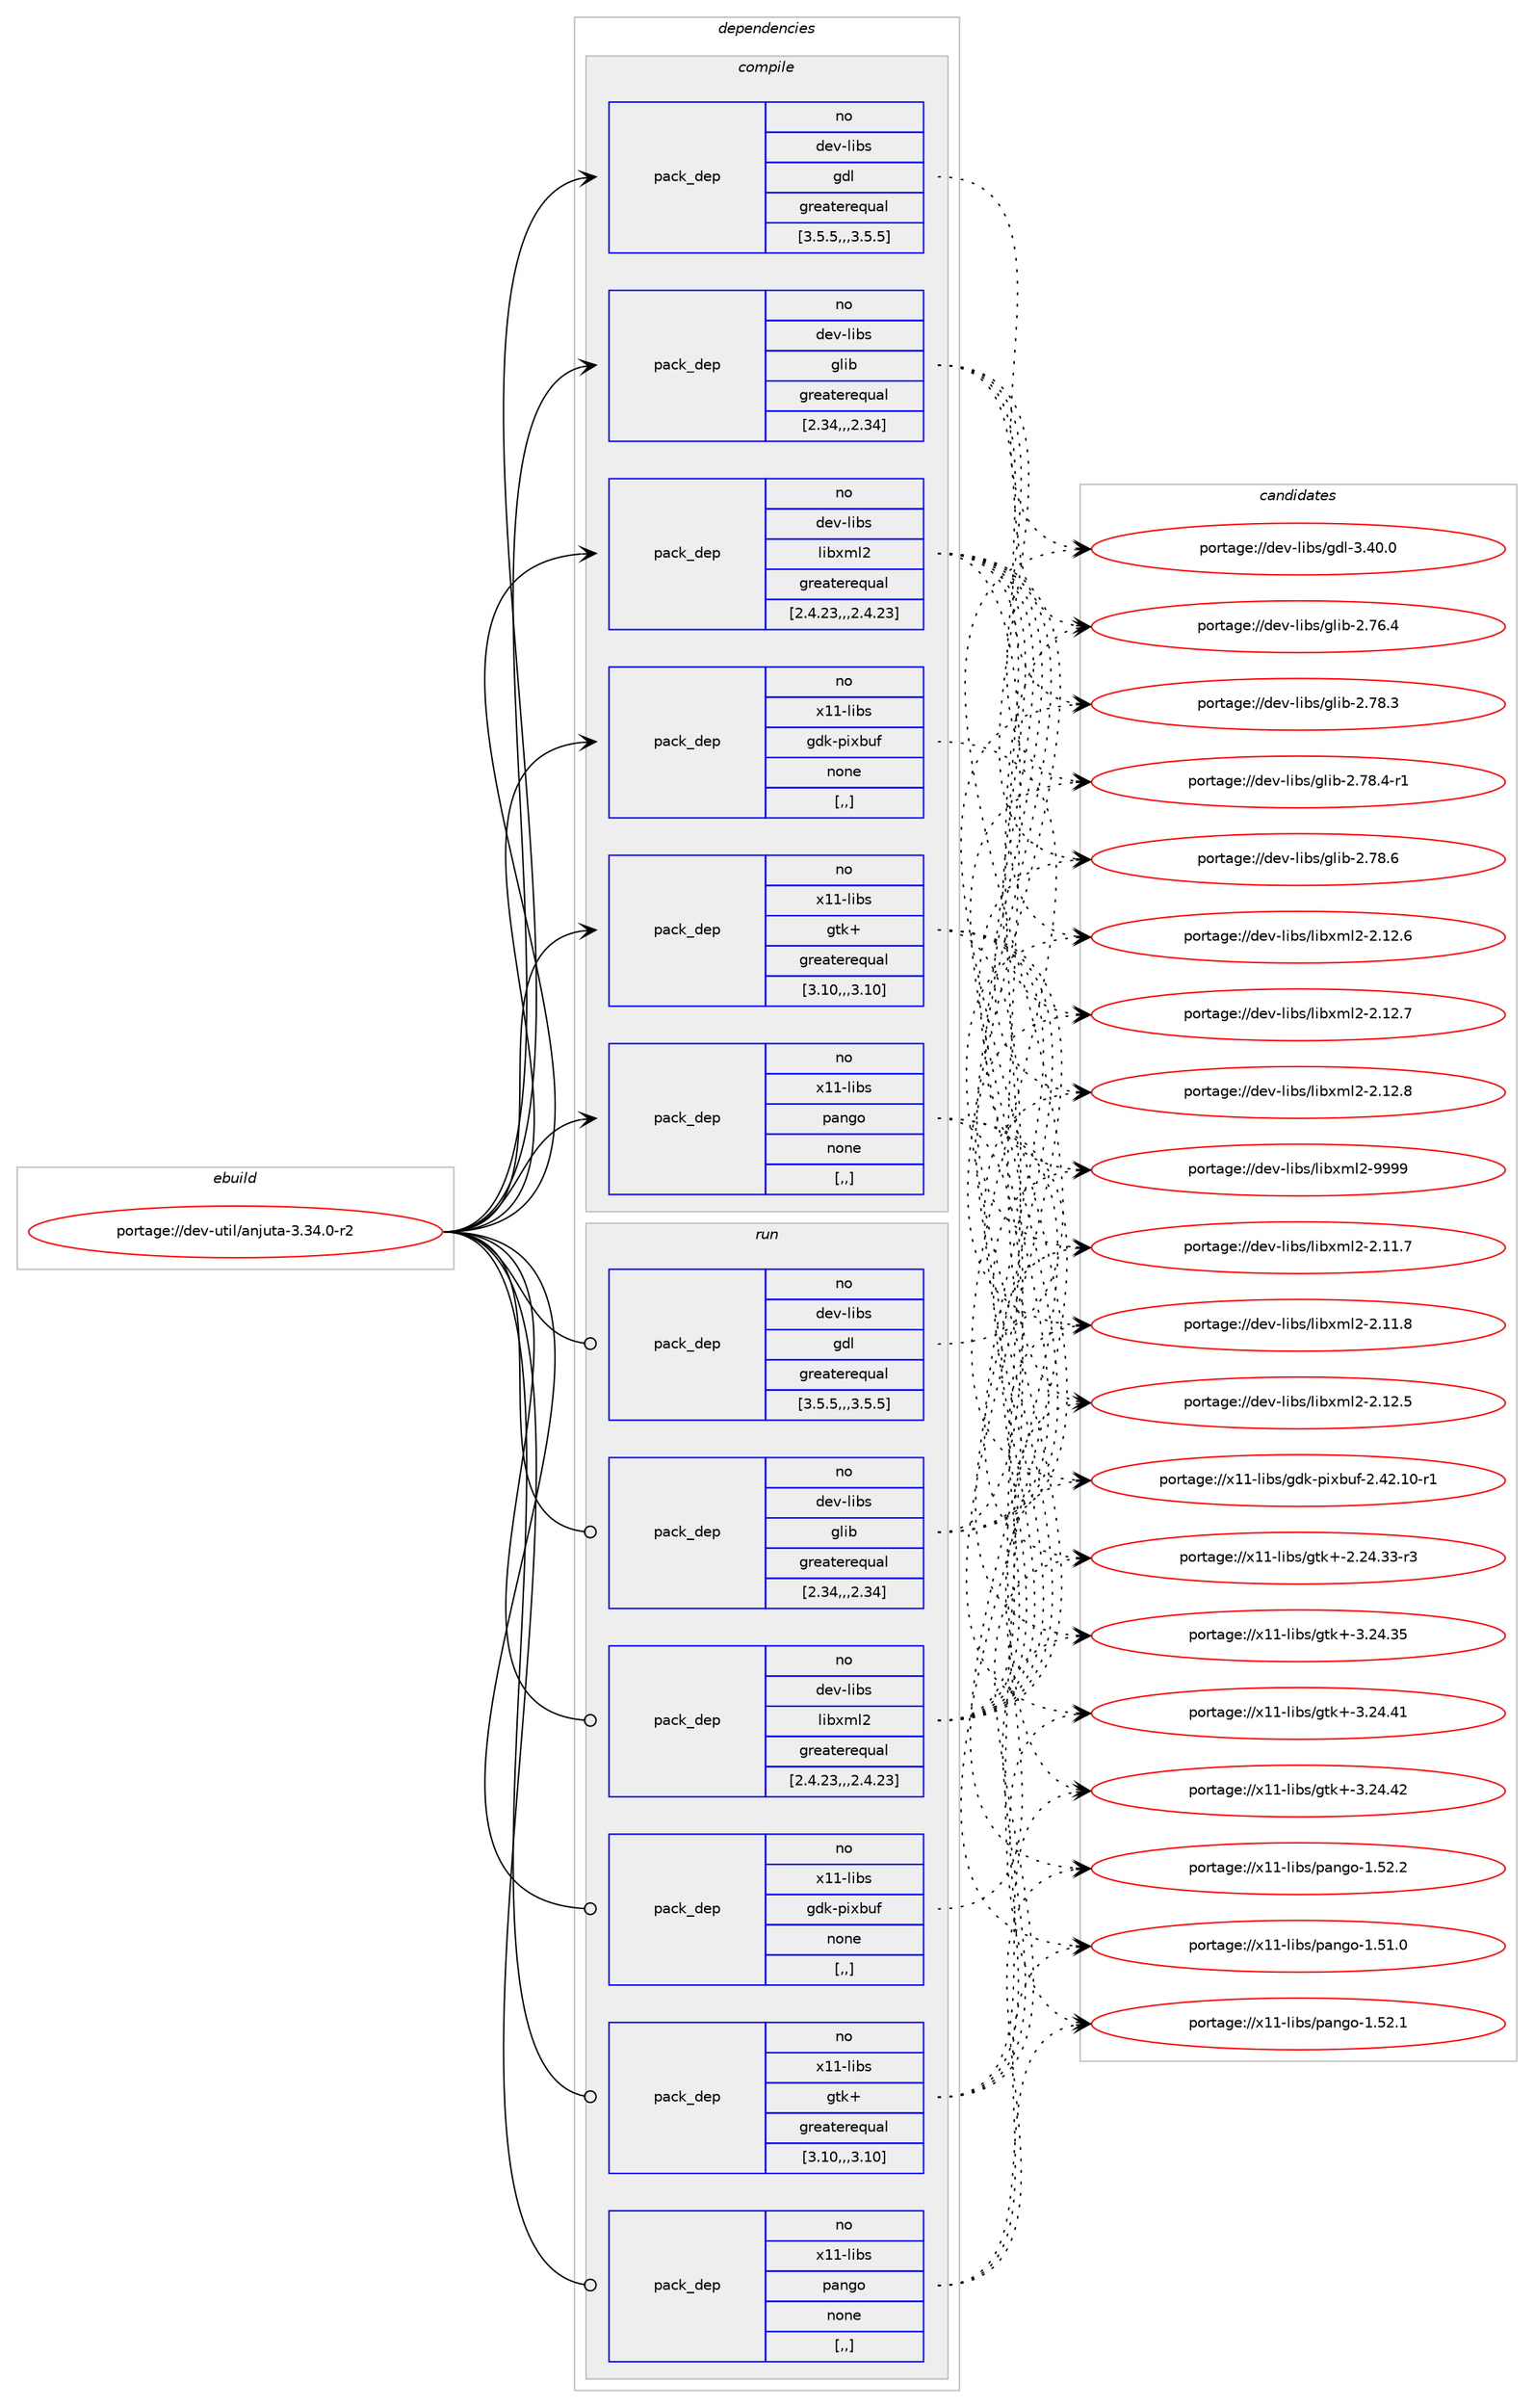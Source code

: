 digraph prolog {

# *************
# Graph options
# *************

newrank=true;
concentrate=true;
compound=true;
graph [rankdir=LR,fontname=Helvetica,fontsize=10,ranksep=1.5];#, ranksep=2.5, nodesep=0.2];
edge  [arrowhead=vee];
node  [fontname=Helvetica,fontsize=10];

# **********
# The ebuild
# **********

subgraph cluster_leftcol {
color=gray;
rank=same;
label=<<i>ebuild</i>>;
id [label="portage://dev-util/anjuta-3.34.0-r2", color=red, width=4, href="../dev-util/anjuta-3.34.0-r2.svg"];
}

# ****************
# The dependencies
# ****************

subgraph cluster_midcol {
color=gray;
label=<<i>dependencies</i>>;
subgraph cluster_compile {
fillcolor="#eeeeee";
style=filled;
label=<<i>compile</i>>;
subgraph pack147032 {
dependency206201 [label=<<TABLE BORDER="0" CELLBORDER="1" CELLSPACING="0" CELLPADDING="4" WIDTH="220"><TR><TD ROWSPAN="6" CELLPADDING="30">pack_dep</TD></TR><TR><TD WIDTH="110">no</TD></TR><TR><TD>dev-libs</TD></TR><TR><TD>gdl</TD></TR><TR><TD>greaterequal</TD></TR><TR><TD>[3.5.5,,,3.5.5]</TD></TR></TABLE>>, shape=none, color=blue];
}
id:e -> dependency206201:w [weight=20,style="solid",arrowhead="vee"];
subgraph pack147033 {
dependency206202 [label=<<TABLE BORDER="0" CELLBORDER="1" CELLSPACING="0" CELLPADDING="4" WIDTH="220"><TR><TD ROWSPAN="6" CELLPADDING="30">pack_dep</TD></TR><TR><TD WIDTH="110">no</TD></TR><TR><TD>dev-libs</TD></TR><TR><TD>glib</TD></TR><TR><TD>greaterequal</TD></TR><TR><TD>[2.34,,,2.34]</TD></TR></TABLE>>, shape=none, color=blue];
}
id:e -> dependency206202:w [weight=20,style="solid",arrowhead="vee"];
subgraph pack147034 {
dependency206203 [label=<<TABLE BORDER="0" CELLBORDER="1" CELLSPACING="0" CELLPADDING="4" WIDTH="220"><TR><TD ROWSPAN="6" CELLPADDING="30">pack_dep</TD></TR><TR><TD WIDTH="110">no</TD></TR><TR><TD>dev-libs</TD></TR><TR><TD>libxml2</TD></TR><TR><TD>greaterequal</TD></TR><TR><TD>[2.4.23,,,2.4.23]</TD></TR></TABLE>>, shape=none, color=blue];
}
id:e -> dependency206203:w [weight=20,style="solid",arrowhead="vee"];
subgraph pack147035 {
dependency206204 [label=<<TABLE BORDER="0" CELLBORDER="1" CELLSPACING="0" CELLPADDING="4" WIDTH="220"><TR><TD ROWSPAN="6" CELLPADDING="30">pack_dep</TD></TR><TR><TD WIDTH="110">no</TD></TR><TR><TD>x11-libs</TD></TR><TR><TD>gdk-pixbuf</TD></TR><TR><TD>none</TD></TR><TR><TD>[,,]</TD></TR></TABLE>>, shape=none, color=blue];
}
id:e -> dependency206204:w [weight=20,style="solid",arrowhead="vee"];
subgraph pack147036 {
dependency206205 [label=<<TABLE BORDER="0" CELLBORDER="1" CELLSPACING="0" CELLPADDING="4" WIDTH="220"><TR><TD ROWSPAN="6" CELLPADDING="30">pack_dep</TD></TR><TR><TD WIDTH="110">no</TD></TR><TR><TD>x11-libs</TD></TR><TR><TD>gtk+</TD></TR><TR><TD>greaterequal</TD></TR><TR><TD>[3.10,,,3.10]</TD></TR></TABLE>>, shape=none, color=blue];
}
id:e -> dependency206205:w [weight=20,style="solid",arrowhead="vee"];
subgraph pack147037 {
dependency206206 [label=<<TABLE BORDER="0" CELLBORDER="1" CELLSPACING="0" CELLPADDING="4" WIDTH="220"><TR><TD ROWSPAN="6" CELLPADDING="30">pack_dep</TD></TR><TR><TD WIDTH="110">no</TD></TR><TR><TD>x11-libs</TD></TR><TR><TD>pango</TD></TR><TR><TD>none</TD></TR><TR><TD>[,,]</TD></TR></TABLE>>, shape=none, color=blue];
}
id:e -> dependency206206:w [weight=20,style="solid",arrowhead="vee"];
}
subgraph cluster_compileandrun {
fillcolor="#eeeeee";
style=filled;
label=<<i>compile and run</i>>;
}
subgraph cluster_run {
fillcolor="#eeeeee";
style=filled;
label=<<i>run</i>>;
subgraph pack147038 {
dependency206207 [label=<<TABLE BORDER="0" CELLBORDER="1" CELLSPACING="0" CELLPADDING="4" WIDTH="220"><TR><TD ROWSPAN="6" CELLPADDING="30">pack_dep</TD></TR><TR><TD WIDTH="110">no</TD></TR><TR><TD>dev-libs</TD></TR><TR><TD>gdl</TD></TR><TR><TD>greaterequal</TD></TR><TR><TD>[3.5.5,,,3.5.5]</TD></TR></TABLE>>, shape=none, color=blue];
}
id:e -> dependency206207:w [weight=20,style="solid",arrowhead="odot"];
subgraph pack147039 {
dependency206208 [label=<<TABLE BORDER="0" CELLBORDER="1" CELLSPACING="0" CELLPADDING="4" WIDTH="220"><TR><TD ROWSPAN="6" CELLPADDING="30">pack_dep</TD></TR><TR><TD WIDTH="110">no</TD></TR><TR><TD>dev-libs</TD></TR><TR><TD>glib</TD></TR><TR><TD>greaterequal</TD></TR><TR><TD>[2.34,,,2.34]</TD></TR></TABLE>>, shape=none, color=blue];
}
id:e -> dependency206208:w [weight=20,style="solid",arrowhead="odot"];
subgraph pack147040 {
dependency206209 [label=<<TABLE BORDER="0" CELLBORDER="1" CELLSPACING="0" CELLPADDING="4" WIDTH="220"><TR><TD ROWSPAN="6" CELLPADDING="30">pack_dep</TD></TR><TR><TD WIDTH="110">no</TD></TR><TR><TD>dev-libs</TD></TR><TR><TD>libxml2</TD></TR><TR><TD>greaterequal</TD></TR><TR><TD>[2.4.23,,,2.4.23]</TD></TR></TABLE>>, shape=none, color=blue];
}
id:e -> dependency206209:w [weight=20,style="solid",arrowhead="odot"];
subgraph pack147041 {
dependency206210 [label=<<TABLE BORDER="0" CELLBORDER="1" CELLSPACING="0" CELLPADDING="4" WIDTH="220"><TR><TD ROWSPAN="6" CELLPADDING="30">pack_dep</TD></TR><TR><TD WIDTH="110">no</TD></TR><TR><TD>x11-libs</TD></TR><TR><TD>gdk-pixbuf</TD></TR><TR><TD>none</TD></TR><TR><TD>[,,]</TD></TR></TABLE>>, shape=none, color=blue];
}
id:e -> dependency206210:w [weight=20,style="solid",arrowhead="odot"];
subgraph pack147042 {
dependency206211 [label=<<TABLE BORDER="0" CELLBORDER="1" CELLSPACING="0" CELLPADDING="4" WIDTH="220"><TR><TD ROWSPAN="6" CELLPADDING="30">pack_dep</TD></TR><TR><TD WIDTH="110">no</TD></TR><TR><TD>x11-libs</TD></TR><TR><TD>gtk+</TD></TR><TR><TD>greaterequal</TD></TR><TR><TD>[3.10,,,3.10]</TD></TR></TABLE>>, shape=none, color=blue];
}
id:e -> dependency206211:w [weight=20,style="solid",arrowhead="odot"];
subgraph pack147043 {
dependency206212 [label=<<TABLE BORDER="0" CELLBORDER="1" CELLSPACING="0" CELLPADDING="4" WIDTH="220"><TR><TD ROWSPAN="6" CELLPADDING="30">pack_dep</TD></TR><TR><TD WIDTH="110">no</TD></TR><TR><TD>x11-libs</TD></TR><TR><TD>pango</TD></TR><TR><TD>none</TD></TR><TR><TD>[,,]</TD></TR></TABLE>>, shape=none, color=blue];
}
id:e -> dependency206212:w [weight=20,style="solid",arrowhead="odot"];
}
}

# **************
# The candidates
# **************

subgraph cluster_choices {
rank=same;
color=gray;
label=<<i>candidates</i>>;

subgraph choice147032 {
color=black;
nodesep=1;
choice10010111845108105981154710310010845514652484648 [label="portage://dev-libs/gdl-3.40.0", color=red, width=4,href="../dev-libs/gdl-3.40.0.svg"];
dependency206201:e -> choice10010111845108105981154710310010845514652484648:w [style=dotted,weight="100"];
}
subgraph choice147033 {
color=black;
nodesep=1;
choice1001011184510810598115471031081059845504655544652 [label="portage://dev-libs/glib-2.76.4", color=red, width=4,href="../dev-libs/glib-2.76.4.svg"];
choice1001011184510810598115471031081059845504655564651 [label="portage://dev-libs/glib-2.78.3", color=red, width=4,href="../dev-libs/glib-2.78.3.svg"];
choice10010111845108105981154710310810598455046555646524511449 [label="portage://dev-libs/glib-2.78.4-r1", color=red, width=4,href="../dev-libs/glib-2.78.4-r1.svg"];
choice1001011184510810598115471031081059845504655564654 [label="portage://dev-libs/glib-2.78.6", color=red, width=4,href="../dev-libs/glib-2.78.6.svg"];
dependency206202:e -> choice1001011184510810598115471031081059845504655544652:w [style=dotted,weight="100"];
dependency206202:e -> choice1001011184510810598115471031081059845504655564651:w [style=dotted,weight="100"];
dependency206202:e -> choice10010111845108105981154710310810598455046555646524511449:w [style=dotted,weight="100"];
dependency206202:e -> choice1001011184510810598115471031081059845504655564654:w [style=dotted,weight="100"];
}
subgraph choice147034 {
color=black;
nodesep=1;
choice100101118451081059811547108105981201091085045504649494655 [label="portage://dev-libs/libxml2-2.11.7", color=red, width=4,href="../dev-libs/libxml2-2.11.7.svg"];
choice100101118451081059811547108105981201091085045504649494656 [label="portage://dev-libs/libxml2-2.11.8", color=red, width=4,href="../dev-libs/libxml2-2.11.8.svg"];
choice100101118451081059811547108105981201091085045504649504653 [label="portage://dev-libs/libxml2-2.12.5", color=red, width=4,href="../dev-libs/libxml2-2.12.5.svg"];
choice100101118451081059811547108105981201091085045504649504654 [label="portage://dev-libs/libxml2-2.12.6", color=red, width=4,href="../dev-libs/libxml2-2.12.6.svg"];
choice100101118451081059811547108105981201091085045504649504655 [label="portage://dev-libs/libxml2-2.12.7", color=red, width=4,href="../dev-libs/libxml2-2.12.7.svg"];
choice100101118451081059811547108105981201091085045504649504656 [label="portage://dev-libs/libxml2-2.12.8", color=red, width=4,href="../dev-libs/libxml2-2.12.8.svg"];
choice10010111845108105981154710810598120109108504557575757 [label="portage://dev-libs/libxml2-9999", color=red, width=4,href="../dev-libs/libxml2-9999.svg"];
dependency206203:e -> choice100101118451081059811547108105981201091085045504649494655:w [style=dotted,weight="100"];
dependency206203:e -> choice100101118451081059811547108105981201091085045504649494656:w [style=dotted,weight="100"];
dependency206203:e -> choice100101118451081059811547108105981201091085045504649504653:w [style=dotted,weight="100"];
dependency206203:e -> choice100101118451081059811547108105981201091085045504649504654:w [style=dotted,weight="100"];
dependency206203:e -> choice100101118451081059811547108105981201091085045504649504655:w [style=dotted,weight="100"];
dependency206203:e -> choice100101118451081059811547108105981201091085045504649504656:w [style=dotted,weight="100"];
dependency206203:e -> choice10010111845108105981154710810598120109108504557575757:w [style=dotted,weight="100"];
}
subgraph choice147035 {
color=black;
nodesep=1;
choice1204949451081059811547103100107451121051209811710245504652504649484511449 [label="portage://x11-libs/gdk-pixbuf-2.42.10-r1", color=red, width=4,href="../x11-libs/gdk-pixbuf-2.42.10-r1.svg"];
dependency206204:e -> choice1204949451081059811547103100107451121051209811710245504652504649484511449:w [style=dotted,weight="100"];
}
subgraph choice147036 {
color=black;
nodesep=1;
choice12049494510810598115471031161074345504650524651514511451 [label="portage://x11-libs/gtk+-2.24.33-r3", color=red, width=4,href="../x11-libs/gtk+-2.24.33-r3.svg"];
choice1204949451081059811547103116107434551465052465153 [label="portage://x11-libs/gtk+-3.24.35", color=red, width=4,href="../x11-libs/gtk+-3.24.35.svg"];
choice1204949451081059811547103116107434551465052465249 [label="portage://x11-libs/gtk+-3.24.41", color=red, width=4,href="../x11-libs/gtk+-3.24.41.svg"];
choice1204949451081059811547103116107434551465052465250 [label="portage://x11-libs/gtk+-3.24.42", color=red, width=4,href="../x11-libs/gtk+-3.24.42.svg"];
dependency206205:e -> choice12049494510810598115471031161074345504650524651514511451:w [style=dotted,weight="100"];
dependency206205:e -> choice1204949451081059811547103116107434551465052465153:w [style=dotted,weight="100"];
dependency206205:e -> choice1204949451081059811547103116107434551465052465249:w [style=dotted,weight="100"];
dependency206205:e -> choice1204949451081059811547103116107434551465052465250:w [style=dotted,weight="100"];
}
subgraph choice147037 {
color=black;
nodesep=1;
choice12049494510810598115471129711010311145494653494648 [label="portage://x11-libs/pango-1.51.0", color=red, width=4,href="../x11-libs/pango-1.51.0.svg"];
choice12049494510810598115471129711010311145494653504649 [label="portage://x11-libs/pango-1.52.1", color=red, width=4,href="../x11-libs/pango-1.52.1.svg"];
choice12049494510810598115471129711010311145494653504650 [label="portage://x11-libs/pango-1.52.2", color=red, width=4,href="../x11-libs/pango-1.52.2.svg"];
dependency206206:e -> choice12049494510810598115471129711010311145494653494648:w [style=dotted,weight="100"];
dependency206206:e -> choice12049494510810598115471129711010311145494653504649:w [style=dotted,weight="100"];
dependency206206:e -> choice12049494510810598115471129711010311145494653504650:w [style=dotted,weight="100"];
}
subgraph choice147038 {
color=black;
nodesep=1;
choice10010111845108105981154710310010845514652484648 [label="portage://dev-libs/gdl-3.40.0", color=red, width=4,href="../dev-libs/gdl-3.40.0.svg"];
dependency206207:e -> choice10010111845108105981154710310010845514652484648:w [style=dotted,weight="100"];
}
subgraph choice147039 {
color=black;
nodesep=1;
choice1001011184510810598115471031081059845504655544652 [label="portage://dev-libs/glib-2.76.4", color=red, width=4,href="../dev-libs/glib-2.76.4.svg"];
choice1001011184510810598115471031081059845504655564651 [label="portage://dev-libs/glib-2.78.3", color=red, width=4,href="../dev-libs/glib-2.78.3.svg"];
choice10010111845108105981154710310810598455046555646524511449 [label="portage://dev-libs/glib-2.78.4-r1", color=red, width=4,href="../dev-libs/glib-2.78.4-r1.svg"];
choice1001011184510810598115471031081059845504655564654 [label="portage://dev-libs/glib-2.78.6", color=red, width=4,href="../dev-libs/glib-2.78.6.svg"];
dependency206208:e -> choice1001011184510810598115471031081059845504655544652:w [style=dotted,weight="100"];
dependency206208:e -> choice1001011184510810598115471031081059845504655564651:w [style=dotted,weight="100"];
dependency206208:e -> choice10010111845108105981154710310810598455046555646524511449:w [style=dotted,weight="100"];
dependency206208:e -> choice1001011184510810598115471031081059845504655564654:w [style=dotted,weight="100"];
}
subgraph choice147040 {
color=black;
nodesep=1;
choice100101118451081059811547108105981201091085045504649494655 [label="portage://dev-libs/libxml2-2.11.7", color=red, width=4,href="../dev-libs/libxml2-2.11.7.svg"];
choice100101118451081059811547108105981201091085045504649494656 [label="portage://dev-libs/libxml2-2.11.8", color=red, width=4,href="../dev-libs/libxml2-2.11.8.svg"];
choice100101118451081059811547108105981201091085045504649504653 [label="portage://dev-libs/libxml2-2.12.5", color=red, width=4,href="../dev-libs/libxml2-2.12.5.svg"];
choice100101118451081059811547108105981201091085045504649504654 [label="portage://dev-libs/libxml2-2.12.6", color=red, width=4,href="../dev-libs/libxml2-2.12.6.svg"];
choice100101118451081059811547108105981201091085045504649504655 [label="portage://dev-libs/libxml2-2.12.7", color=red, width=4,href="../dev-libs/libxml2-2.12.7.svg"];
choice100101118451081059811547108105981201091085045504649504656 [label="portage://dev-libs/libxml2-2.12.8", color=red, width=4,href="../dev-libs/libxml2-2.12.8.svg"];
choice10010111845108105981154710810598120109108504557575757 [label="portage://dev-libs/libxml2-9999", color=red, width=4,href="../dev-libs/libxml2-9999.svg"];
dependency206209:e -> choice100101118451081059811547108105981201091085045504649494655:w [style=dotted,weight="100"];
dependency206209:e -> choice100101118451081059811547108105981201091085045504649494656:w [style=dotted,weight="100"];
dependency206209:e -> choice100101118451081059811547108105981201091085045504649504653:w [style=dotted,weight="100"];
dependency206209:e -> choice100101118451081059811547108105981201091085045504649504654:w [style=dotted,weight="100"];
dependency206209:e -> choice100101118451081059811547108105981201091085045504649504655:w [style=dotted,weight="100"];
dependency206209:e -> choice100101118451081059811547108105981201091085045504649504656:w [style=dotted,weight="100"];
dependency206209:e -> choice10010111845108105981154710810598120109108504557575757:w [style=dotted,weight="100"];
}
subgraph choice147041 {
color=black;
nodesep=1;
choice1204949451081059811547103100107451121051209811710245504652504649484511449 [label="portage://x11-libs/gdk-pixbuf-2.42.10-r1", color=red, width=4,href="../x11-libs/gdk-pixbuf-2.42.10-r1.svg"];
dependency206210:e -> choice1204949451081059811547103100107451121051209811710245504652504649484511449:w [style=dotted,weight="100"];
}
subgraph choice147042 {
color=black;
nodesep=1;
choice12049494510810598115471031161074345504650524651514511451 [label="portage://x11-libs/gtk+-2.24.33-r3", color=red, width=4,href="../x11-libs/gtk+-2.24.33-r3.svg"];
choice1204949451081059811547103116107434551465052465153 [label="portage://x11-libs/gtk+-3.24.35", color=red, width=4,href="../x11-libs/gtk+-3.24.35.svg"];
choice1204949451081059811547103116107434551465052465249 [label="portage://x11-libs/gtk+-3.24.41", color=red, width=4,href="../x11-libs/gtk+-3.24.41.svg"];
choice1204949451081059811547103116107434551465052465250 [label="portage://x11-libs/gtk+-3.24.42", color=red, width=4,href="../x11-libs/gtk+-3.24.42.svg"];
dependency206211:e -> choice12049494510810598115471031161074345504650524651514511451:w [style=dotted,weight="100"];
dependency206211:e -> choice1204949451081059811547103116107434551465052465153:w [style=dotted,weight="100"];
dependency206211:e -> choice1204949451081059811547103116107434551465052465249:w [style=dotted,weight="100"];
dependency206211:e -> choice1204949451081059811547103116107434551465052465250:w [style=dotted,weight="100"];
}
subgraph choice147043 {
color=black;
nodesep=1;
choice12049494510810598115471129711010311145494653494648 [label="portage://x11-libs/pango-1.51.0", color=red, width=4,href="../x11-libs/pango-1.51.0.svg"];
choice12049494510810598115471129711010311145494653504649 [label="portage://x11-libs/pango-1.52.1", color=red, width=4,href="../x11-libs/pango-1.52.1.svg"];
choice12049494510810598115471129711010311145494653504650 [label="portage://x11-libs/pango-1.52.2", color=red, width=4,href="../x11-libs/pango-1.52.2.svg"];
dependency206212:e -> choice12049494510810598115471129711010311145494653494648:w [style=dotted,weight="100"];
dependency206212:e -> choice12049494510810598115471129711010311145494653504649:w [style=dotted,weight="100"];
dependency206212:e -> choice12049494510810598115471129711010311145494653504650:w [style=dotted,weight="100"];
}
}

}
